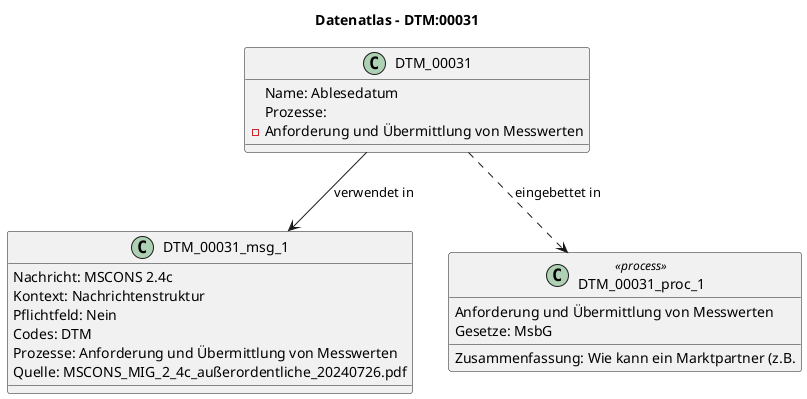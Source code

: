 @startuml
title Datenatlas – DTM:00031
class DTM_00031 {
  Name: Ablesedatum
  Prozesse:
    - Anforderung und Übermittlung von Messwerten
}
class DTM_00031_msg_1 {
  Nachricht: MSCONS 2.4c
  Kontext: Nachrichtenstruktur
  Pflichtfeld: Nein
  Codes: DTM
  Prozesse: Anforderung und Übermittlung von Messwerten
  Quelle: MSCONS_MIG_2_4c_außerordentliche_20240726.pdf
}
DTM_00031 --> DTM_00031_msg_1 : verwendet in
class DTM_00031_proc_1 <<process>> {
  Anforderung und Übermittlung von Messwerten
  Gesetze: MsbG
  Zusammenfassung: Wie kann ein Marktpartner (z.B.
}
DTM_00031 ..> DTM_00031_proc_1 : eingebettet in
@enduml